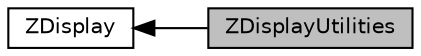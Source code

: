 digraph "ZDisplayUtilities"
{
  edge [fontname="Helvetica",fontsize="10",labelfontname="Helvetica",labelfontsize="10"];
  node [fontname="Helvetica",fontsize="10",shape=box];
  rankdir=LR;
  Node0 [label="ZDisplayUtilities",height=0.2,width=0.4,color="black", fillcolor="grey75", style="filled", fontcolor="black",tooltip="Collection of methods for console printing."];
  Node1 [label="ZDisplay",height=0.2,width=0.4,color="black", fillcolor="white", style="filled",URL="$group__z_display.html",tooltip="Collection of general display and console print methods along with bufferobject class."];
  Node1->Node0 [shape=plaintext, dir="back", style="solid"];
}
